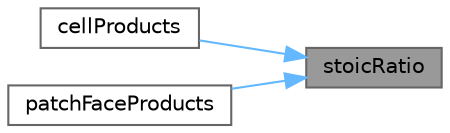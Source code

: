 digraph "stoicRatio"
{
 // LATEX_PDF_SIZE
  bgcolor="transparent";
  edge [fontname=Helvetica,fontsize=10,labelfontname=Helvetica,labelfontsize=10];
  node [fontname=Helvetica,fontsize=10,shape=box,height=0.2,width=0.4];
  rankdir="RL";
  Node1 [id="Node000001",label="stoicRatio",height=0.2,width=0.4,color="gray40", fillcolor="grey60", style="filled", fontcolor="black",tooltip=" "];
  Node1 -> Node2 [id="edge1_Node000001_Node000002",dir="back",color="steelblue1",style="solid",tooltip=" "];
  Node2 [id="Node000002",label="cellProducts",height=0.2,width=0.4,color="grey40", fillcolor="white", style="filled",URL="$classFoam_1_1veryInhomogeneousMixture.html#a34e090e771e8418bc9eb1cb4d1c793b0",tooltip=" "];
  Node1 -> Node3 [id="edge2_Node000001_Node000003",dir="back",color="steelblue1",style="solid",tooltip=" "];
  Node3 [id="Node000003",label="patchFaceProducts",height=0.2,width=0.4,color="grey40", fillcolor="white", style="filled",URL="$classFoam_1_1veryInhomogeneousMixture.html#a48e4ba191d5ee3f47b5305ce02ca3652",tooltip=" "];
}
